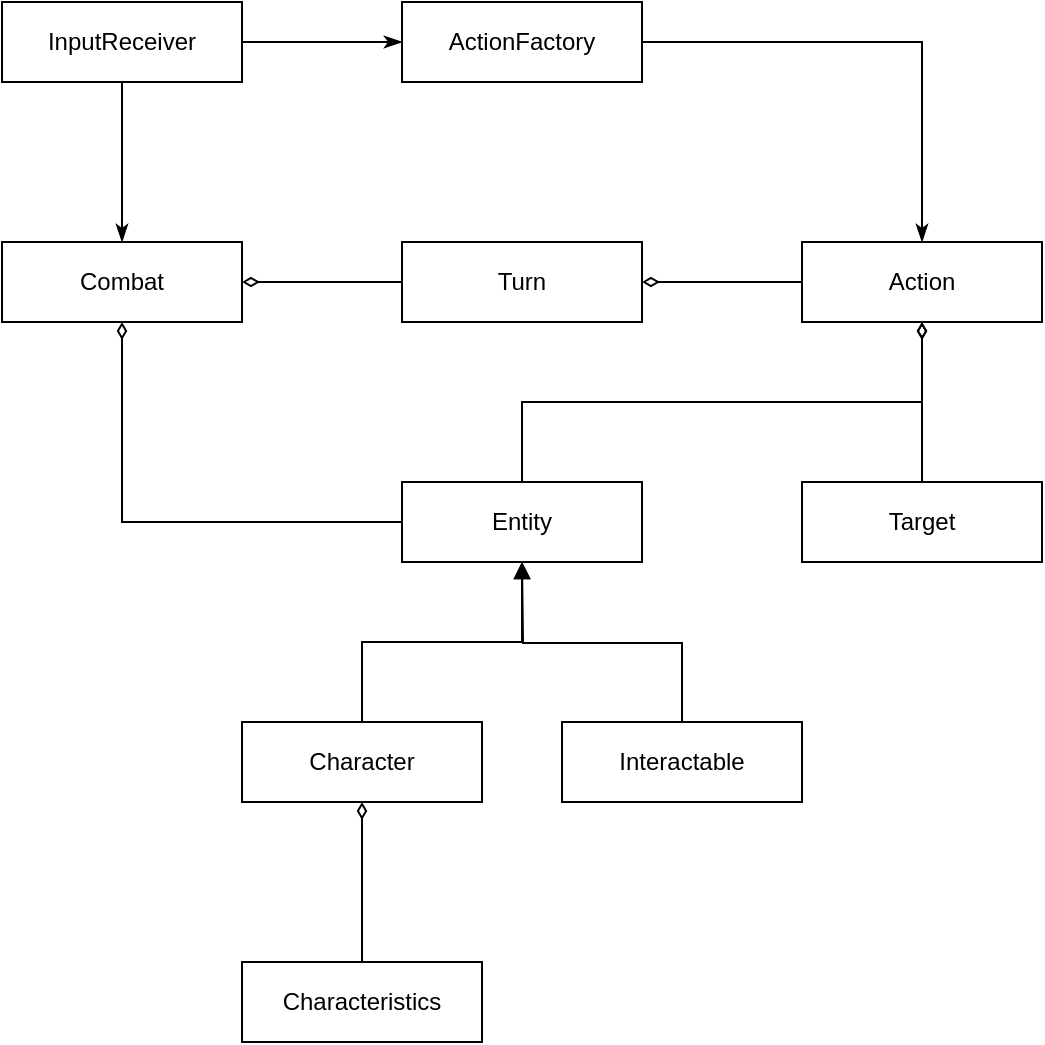 <mxfile version="14.5.4" type="device"><diagram id="iEv0ywmcWQq9WSLWergd" name="Page-1"><mxGraphModel dx="1422" dy="801" grid="1" gridSize="10" guides="1" tooltips="1" connect="1" arrows="1" fold="1" page="1" pageScale="1" pageWidth="827" pageHeight="1169" math="0" shadow="0"><root><mxCell id="0"/><mxCell id="1" parent="0"/><mxCell id="mk2Ind9nzDPUp6RdvtOY-24" style="edgeStyle=orthogonalEdgeStyle;rounded=0;orthogonalLoop=1;jettySize=auto;html=1;exitX=1;exitY=0.5;exitDx=0;exitDy=0;entryX=0;entryY=0.5;entryDx=0;entryDy=0;startArrow=diamondThin;startFill=0;endArrow=none;endFill=0;" parent="1" source="mk2Ind9nzDPUp6RdvtOY-1" target="mk2Ind9nzDPUp6RdvtOY-2" edge="1"><mxGeometry relative="1" as="geometry"/></mxCell><mxCell id="mk2Ind9nzDPUp6RdvtOY-25" style="edgeStyle=orthogonalEdgeStyle;rounded=0;orthogonalLoop=1;jettySize=auto;html=1;exitX=0.5;exitY=1;exitDx=0;exitDy=0;entryX=0;entryY=0.5;entryDx=0;entryDy=0;startArrow=diamondThin;startFill=0;endArrow=none;endFill=0;" parent="1" source="mk2Ind9nzDPUp6RdvtOY-1" target="mk2Ind9nzDPUp6RdvtOY-8" edge="1"><mxGeometry relative="1" as="geometry"/></mxCell><mxCell id="mk2Ind9nzDPUp6RdvtOY-1" value="Combat" style="rounded=0;whiteSpace=wrap;html=1;" parent="1" vertex="1"><mxGeometry x="120" y="280" width="120" height="40" as="geometry"/></mxCell><mxCell id="mk2Ind9nzDPUp6RdvtOY-6" style="edgeStyle=orthogonalEdgeStyle;rounded=0;orthogonalLoop=1;jettySize=auto;html=1;exitX=1;exitY=0.5;exitDx=0;exitDy=0;entryX=0;entryY=0.5;entryDx=0;entryDy=0;startArrow=diamondThin;startFill=0;endArrow=none;endFill=0;" parent="1" source="mk2Ind9nzDPUp6RdvtOY-2" target="mk2Ind9nzDPUp6RdvtOY-5" edge="1"><mxGeometry relative="1" as="geometry"/></mxCell><mxCell id="mk2Ind9nzDPUp6RdvtOY-2" value="Turn" style="rounded=0;whiteSpace=wrap;html=1;" parent="1" vertex="1"><mxGeometry x="320" y="280" width="120" height="40" as="geometry"/></mxCell><mxCell id="mk2Ind9nzDPUp6RdvtOY-22" style="edgeStyle=orthogonalEdgeStyle;rounded=0;orthogonalLoop=1;jettySize=auto;html=1;exitX=0.5;exitY=1;exitDx=0;exitDy=0;entryX=0.5;entryY=0;entryDx=0;entryDy=0;startArrow=diamondThin;startFill=0;endArrow=none;endFill=0;" parent="1" source="mk2Ind9nzDPUp6RdvtOY-5" target="mk2Ind9nzDPUp6RdvtOY-10" edge="1"><mxGeometry relative="1" as="geometry"/></mxCell><mxCell id="mk2Ind9nzDPUp6RdvtOY-23" style="edgeStyle=orthogonalEdgeStyle;rounded=0;orthogonalLoop=1;jettySize=auto;html=1;exitX=0.5;exitY=1;exitDx=0;exitDy=0;entryX=0.5;entryY=0;entryDx=0;entryDy=0;startArrow=diamondThin;startFill=0;endArrow=none;endFill=0;" parent="1" source="mk2Ind9nzDPUp6RdvtOY-5" target="mk2Ind9nzDPUp6RdvtOY-8" edge="1"><mxGeometry relative="1" as="geometry"/></mxCell><mxCell id="mk2Ind9nzDPUp6RdvtOY-5" value="Action" style="rounded=0;whiteSpace=wrap;html=1;" parent="1" vertex="1"><mxGeometry x="520" y="280" width="120" height="40" as="geometry"/></mxCell><mxCell id="mk2Ind9nzDPUp6RdvtOY-8" value="Entity" style="rounded=0;whiteSpace=wrap;html=1;" parent="1" vertex="1"><mxGeometry x="320" y="400" width="120" height="40" as="geometry"/></mxCell><mxCell id="mk2Ind9nzDPUp6RdvtOY-10" value="Target" style="rounded=0;whiteSpace=wrap;html=1;" parent="1" vertex="1"><mxGeometry x="520" y="400" width="120" height="40" as="geometry"/></mxCell><mxCell id="mk2Ind9nzDPUp6RdvtOY-18" style="edgeStyle=orthogonalEdgeStyle;rounded=0;orthogonalLoop=1;jettySize=auto;html=1;exitX=1;exitY=0.5;exitDx=0;exitDy=0;entryX=0;entryY=0.5;entryDx=0;entryDy=0;startArrow=none;startFill=0;endArrow=classicThin;endFill=1;" parent="1" source="mk2Ind9nzDPUp6RdvtOY-15" target="mk2Ind9nzDPUp6RdvtOY-16" edge="1"><mxGeometry relative="1" as="geometry"/></mxCell><mxCell id="mk2Ind9nzDPUp6RdvtOY-19" style="edgeStyle=orthogonalEdgeStyle;rounded=0;orthogonalLoop=1;jettySize=auto;html=1;exitX=0.5;exitY=1;exitDx=0;exitDy=0;entryX=0.5;entryY=0;entryDx=0;entryDy=0;startArrow=none;startFill=0;endArrow=classicThin;endFill=1;" parent="1" source="mk2Ind9nzDPUp6RdvtOY-15" target="mk2Ind9nzDPUp6RdvtOY-1" edge="1"><mxGeometry relative="1" as="geometry"/></mxCell><mxCell id="mk2Ind9nzDPUp6RdvtOY-15" value="InputReceiver" style="rounded=0;whiteSpace=wrap;html=1;" parent="1" vertex="1"><mxGeometry x="120" y="160" width="120" height="40" as="geometry"/></mxCell><mxCell id="mk2Ind9nzDPUp6RdvtOY-21" style="edgeStyle=orthogonalEdgeStyle;rounded=0;orthogonalLoop=1;jettySize=auto;html=1;exitX=1;exitY=0.5;exitDx=0;exitDy=0;entryX=0.5;entryY=0;entryDx=0;entryDy=0;startArrow=none;startFill=0;endArrow=classicThin;endFill=1;" parent="1" source="mk2Ind9nzDPUp6RdvtOY-16" target="mk2Ind9nzDPUp6RdvtOY-5" edge="1"><mxGeometry relative="1" as="geometry"/></mxCell><mxCell id="mk2Ind9nzDPUp6RdvtOY-16" value="ActionFactory" style="rounded=0;whiteSpace=wrap;html=1;" parent="1" vertex="1"><mxGeometry x="320" y="160" width="120" height="40" as="geometry"/></mxCell><mxCell id="UaGB2JaKWiMf63oJjWP9-6" style="edgeStyle=orthogonalEdgeStyle;rounded=0;orthogonalLoop=1;jettySize=auto;html=1;exitX=0.5;exitY=0;exitDx=0;exitDy=0;startArrow=none;startFill=0;endArrow=block;endFill=1;" edge="1" parent="1" source="UaGB2JaKWiMf63oJjWP9-1"><mxGeometry relative="1" as="geometry"><mxPoint x="380" y="440" as="targetPoint"/></mxGeometry></mxCell><mxCell id="UaGB2JaKWiMf63oJjWP9-1" value="Interactable" style="rounded=0;whiteSpace=wrap;html=1;" vertex="1" parent="1"><mxGeometry x="400" y="520" width="120" height="40" as="geometry"/></mxCell><mxCell id="UaGB2JaKWiMf63oJjWP9-2" value="Characteristics" style="rounded=0;whiteSpace=wrap;html=1;" vertex="1" parent="1"><mxGeometry x="240" y="640" width="120" height="40" as="geometry"/></mxCell><mxCell id="UaGB2JaKWiMf63oJjWP9-4" style="edgeStyle=orthogonalEdgeStyle;rounded=0;orthogonalLoop=1;jettySize=auto;html=1;exitX=0.5;exitY=1;exitDx=0;exitDy=0;entryX=0.5;entryY=0;entryDx=0;entryDy=0;endArrow=none;endFill=0;startArrow=diamondThin;startFill=0;" edge="1" parent="1" source="UaGB2JaKWiMf63oJjWP9-3" target="UaGB2JaKWiMf63oJjWP9-2"><mxGeometry relative="1" as="geometry"/></mxCell><mxCell id="UaGB2JaKWiMf63oJjWP9-5" style="edgeStyle=orthogonalEdgeStyle;rounded=0;orthogonalLoop=1;jettySize=auto;html=1;exitX=0.5;exitY=0;exitDx=0;exitDy=0;entryX=0.5;entryY=1;entryDx=0;entryDy=0;startArrow=none;startFill=0;endArrow=block;endFill=1;" edge="1" parent="1" source="UaGB2JaKWiMf63oJjWP9-3" target="mk2Ind9nzDPUp6RdvtOY-8"><mxGeometry relative="1" as="geometry"/></mxCell><mxCell id="UaGB2JaKWiMf63oJjWP9-3" value="Character" style="rounded=0;whiteSpace=wrap;html=1;" vertex="1" parent="1"><mxGeometry x="240" y="520" width="120" height="40" as="geometry"/></mxCell></root></mxGraphModel></diagram></mxfile>